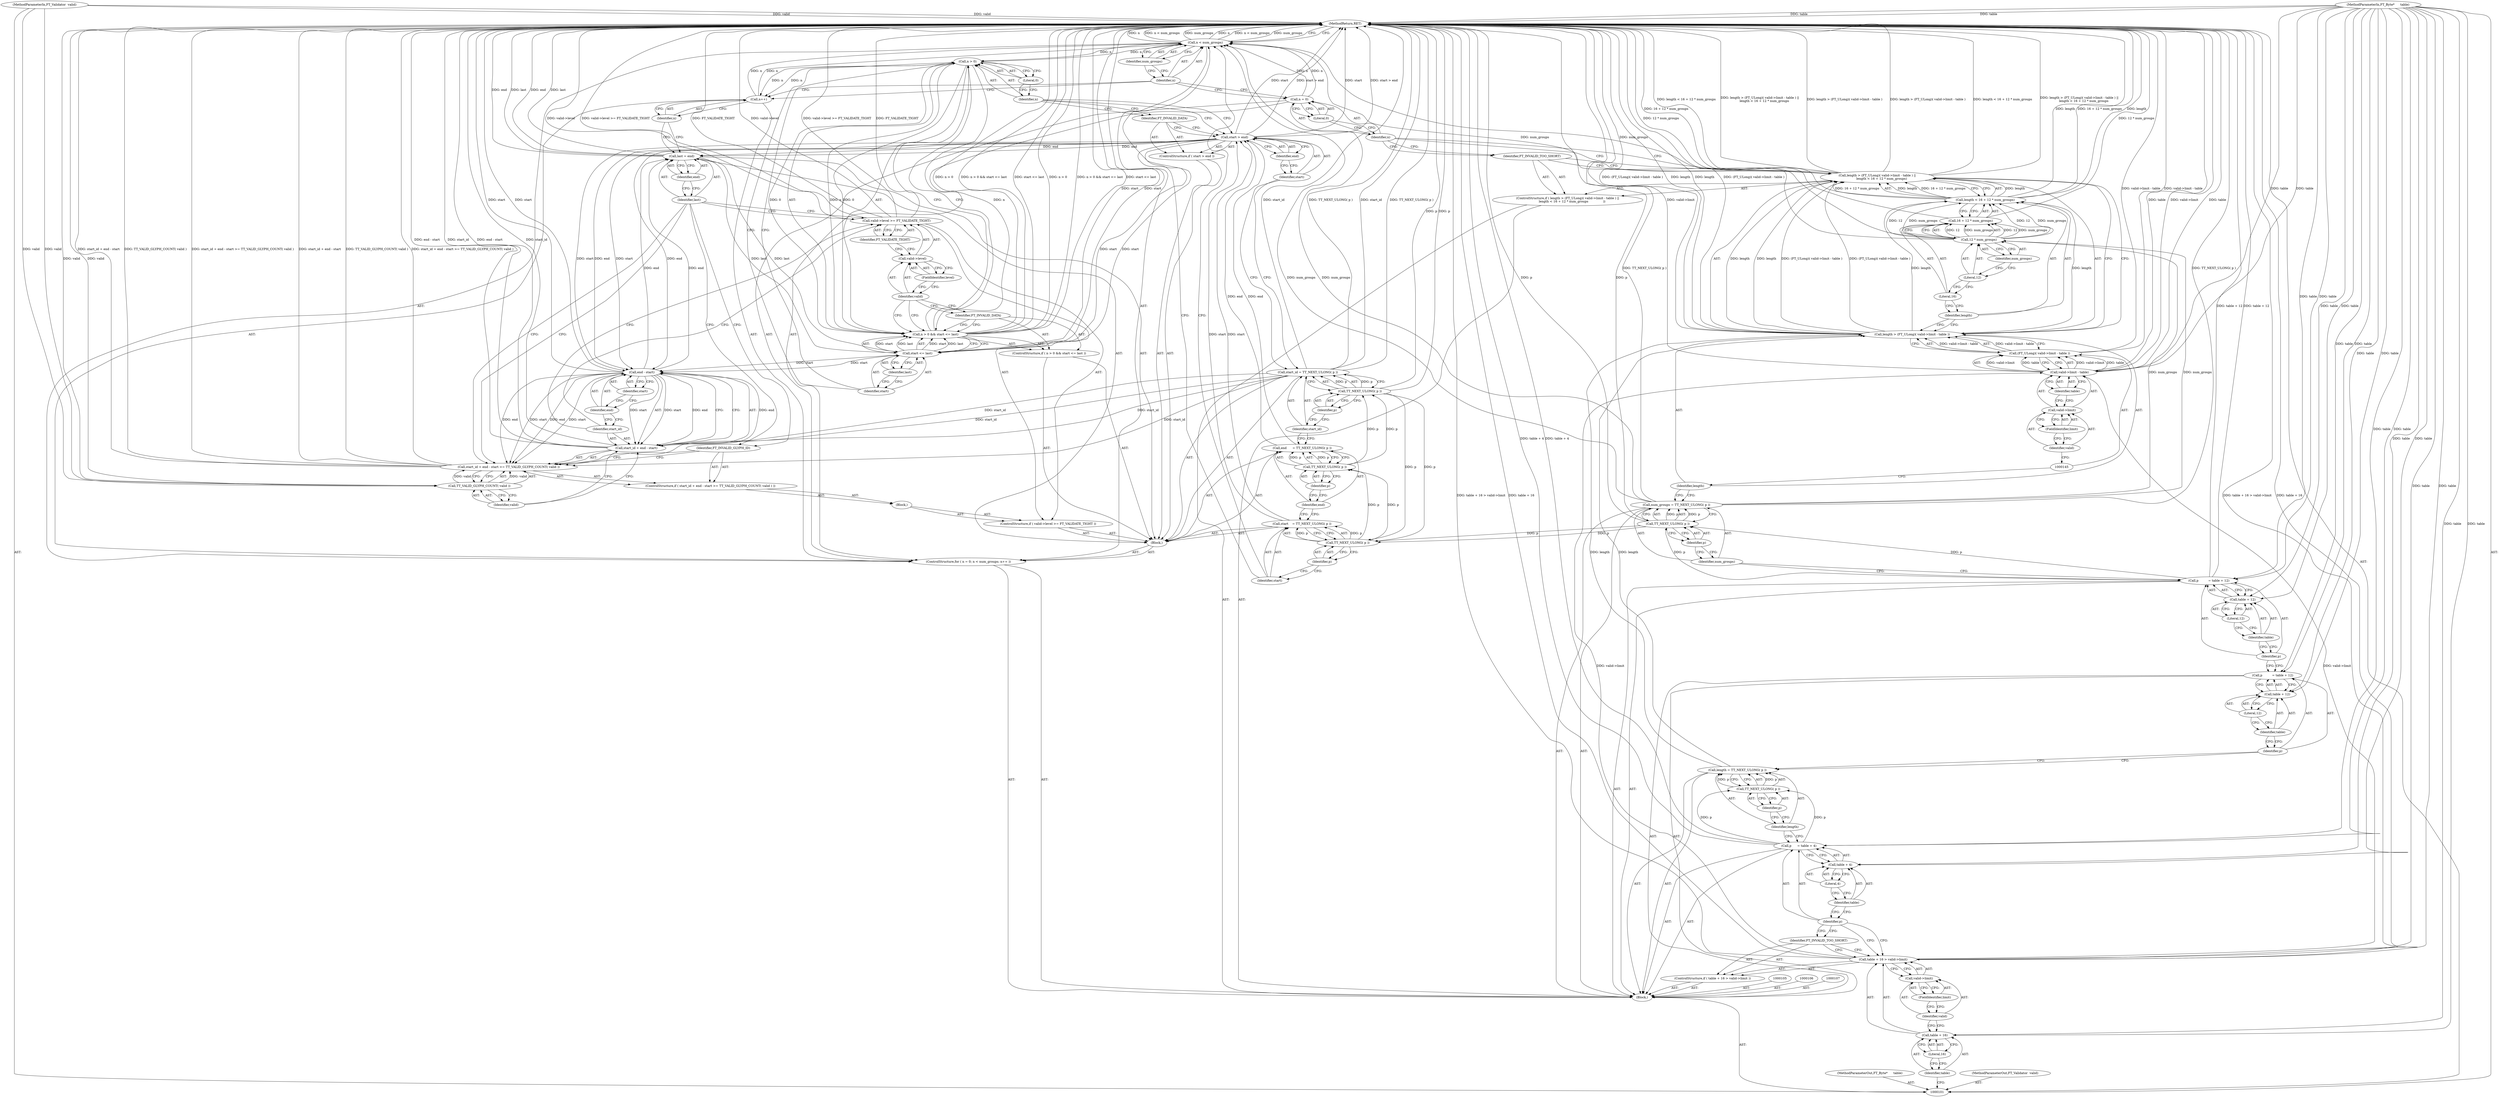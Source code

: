 digraph "0_savannah_a18788b14db60ae3673f932249cd02d33a227c4e_0" {
"1000215" [label="(MethodReturn,RET)"];
"1000102" [label="(MethodParameterIn,FT_Byte*      table)"];
"1000295" [label="(MethodParameterOut,FT_Byte*      table)"];
"1000116" [label="(Identifier,FT_INVALID_TOO_SHORT)"];
"1000119" [label="(Call,table + 4)"];
"1000120" [label="(Identifier,table)"];
"1000121" [label="(Literal,4)"];
"1000117" [label="(Call,p      = table + 4)"];
"1000118" [label="(Identifier,p)"];
"1000124" [label="(Call,TT_NEXT_ULONG( p ))"];
"1000125" [label="(Identifier,p)"];
"1000122" [label="(Call,length = TT_NEXT_ULONG( p ))"];
"1000123" [label="(Identifier,length)"];
"1000128" [label="(Call,table + 12)"];
"1000129" [label="(Identifier,table)"];
"1000130" [label="(Literal,12)"];
"1000126" [label="(Call,p          = table + 12)"];
"1000127" [label="(Identifier,p)"];
"1000133" [label="(Call,table + 12)"];
"1000134" [label="(Identifier,table)"];
"1000135" [label="(Literal,12)"];
"1000131" [label="(Call,p          = table + 12)"];
"1000132" [label="(Identifier,p)"];
"1000138" [label="(Call,TT_NEXT_ULONG( p ))"];
"1000139" [label="(Identifier,p)"];
"1000136" [label="(Call,num_groups = TT_NEXT_ULONG( p ))"];
"1000137" [label="(Identifier,num_groups)"];
"1000144" [label="(Call,(FT_ULong)( valid->limit - table ))"];
"1000146" [label="(Call,valid->limit - table)"];
"1000147" [label="(Call,valid->limit)"];
"1000148" [label="(Identifier,valid)"];
"1000149" [label="(FieldIdentifier,limit)"];
"1000140" [label="(ControlStructure,if ( length > (FT_ULong)( valid->limit - table ) ||\n         length < 16 + 12 * num_groups               ))"];
"1000150" [label="(Identifier,table)"];
"1000141" [label="(Call,length > (FT_ULong)( valid->limit - table ) ||\n         length < 16 + 12 * num_groups)"];
"1000142" [label="(Call,length > (FT_ULong)( valid->limit - table ))"];
"1000143" [label="(Identifier,length)"];
"1000103" [label="(MethodParameterIn,FT_Validator  valid)"];
"1000296" [label="(MethodParameterOut,FT_Validator  valid)"];
"1000153" [label="(Call,16 + 12 * num_groups)"];
"1000154" [label="(Literal,16)"];
"1000155" [label="(Call,12 * num_groups)"];
"1000156" [label="(Literal,12)"];
"1000157" [label="(Identifier,num_groups)"];
"1000151" [label="(Call,length < 16 + 12 * num_groups)"];
"1000152" [label="(Identifier,length)"];
"1000158" [label="(Identifier,FT_INVALID_TOO_SHORT)"];
"1000160" [label="(Call,n = 0)"];
"1000161" [label="(Identifier,n)"];
"1000162" [label="(Literal,0)"];
"1000163" [label="(Call,n < num_groups)"];
"1000164" [label="(Identifier,n)"];
"1000165" [label="(Identifier,num_groups)"];
"1000166" [label="(Call,n++)"];
"1000167" [label="(Identifier,n)"];
"1000159" [label="(ControlStructure,for ( n = 0; n < num_groups; n++ ))"];
"1000168" [label="(Block,)"];
"1000171" [label="(Call,TT_NEXT_ULONG( p ))"];
"1000172" [label="(Identifier,p)"];
"1000169" [label="(Call,start    = TT_NEXT_ULONG( p ))"];
"1000170" [label="(Identifier,start)"];
"1000175" [label="(Call,TT_NEXT_ULONG( p ))"];
"1000176" [label="(Identifier,p)"];
"1000173" [label="(Call,end      = TT_NEXT_ULONG( p ))"];
"1000174" [label="(Identifier,end)"];
"1000104" [label="(Block,)"];
"1000179" [label="(Call,TT_NEXT_ULONG( p ))"];
"1000180" [label="(Identifier,p)"];
"1000177" [label="(Call,start_id = TT_NEXT_ULONG( p ))"];
"1000178" [label="(Identifier,start_id)"];
"1000182" [label="(Call,start > end)"];
"1000183" [label="(Identifier,start)"];
"1000184" [label="(Identifier,end)"];
"1000181" [label="(ControlStructure,if ( start > end ))"];
"1000185" [label="(Identifier,FT_INVALID_DATA)"];
"1000187" [label="(Call,n > 0 && start <= last)"];
"1000188" [label="(Call,n > 0)"];
"1000189" [label="(Identifier,n)"];
"1000190" [label="(Literal,0)"];
"1000191" [label="(Call,start <= last)"];
"1000192" [label="(Identifier,start)"];
"1000193" [label="(Identifier,last)"];
"1000186" [label="(ControlStructure,if ( n > 0 && start <= last ))"];
"1000194" [label="(Identifier,FT_INVALID_DATA)"];
"1000196" [label="(Call,valid->level >= FT_VALIDATE_TIGHT)"];
"1000197" [label="(Call,valid->level)"];
"1000198" [label="(Identifier,valid)"];
"1000199" [label="(FieldIdentifier,level)"];
"1000200" [label="(Identifier,FT_VALIDATE_TIGHT)"];
"1000195" [label="(ControlStructure,if ( valid->level >= FT_VALIDATE_TIGHT ))"];
"1000201" [label="(Block,)"];
"1000202" [label="(ControlStructure,if ( start_id + end - start >= TT_VALID_GLYPH_COUNT( valid ) ))"];
"1000203" [label="(Call,start_id + end - start >= TT_VALID_GLYPH_COUNT( valid ))"];
"1000204" [label="(Call,start_id + end - start)"];
"1000205" [label="(Identifier,start_id)"];
"1000206" [label="(Call,end - start)"];
"1000207" [label="(Identifier,end)"];
"1000208" [label="(Identifier,start)"];
"1000209" [label="(Call,TT_VALID_GLYPH_COUNT( valid ))"];
"1000210" [label="(Identifier,valid)"];
"1000211" [label="(Identifier,FT_INVALID_GLYPH_ID)"];
"1000214" [label="(Identifier,end)"];
"1000212" [label="(Call,last = end)"];
"1000213" [label="(Identifier,last)"];
"1000112" [label="(Literal,16)"];
"1000113" [label="(Call,valid->limit)"];
"1000114" [label="(Identifier,valid)"];
"1000115" [label="(FieldIdentifier,limit)"];
"1000108" [label="(ControlStructure,if ( table + 16 > valid->limit ))"];
"1000109" [label="(Call,table + 16 > valid->limit)"];
"1000110" [label="(Call,table + 16)"];
"1000111" [label="(Identifier,table)"];
"1000215" -> "1000101"  [label="AST: "];
"1000215" -> "1000163"  [label="CFG: "];
"1000163" -> "1000215"  [label="DDG: n"];
"1000163" -> "1000215"  [label="DDG: n < num_groups"];
"1000163" -> "1000215"  [label="DDG: num_groups"];
"1000203" -> "1000215"  [label="DDG: TT_VALID_GLYPH_COUNT( valid )"];
"1000203" -> "1000215"  [label="DDG: start_id + end - start >= TT_VALID_GLYPH_COUNT( valid )"];
"1000203" -> "1000215"  [label="DDG: start_id + end - start"];
"1000196" -> "1000215"  [label="DDG: FT_VALIDATE_TIGHT"];
"1000196" -> "1000215"  [label="DDG: valid->level"];
"1000196" -> "1000215"  [label="DDG: valid->level >= FT_VALIDATE_TIGHT"];
"1000177" -> "1000215"  [label="DDG: TT_NEXT_ULONG( p )"];
"1000177" -> "1000215"  [label="DDG: start_id"];
"1000206" -> "1000215"  [label="DDG: start"];
"1000151" -> "1000215"  [label="DDG: 16 + 12 * num_groups"];
"1000151" -> "1000215"  [label="DDG: length"];
"1000136" -> "1000215"  [label="DDG: TT_NEXT_ULONG( p )"];
"1000109" -> "1000215"  [label="DDG: table + 16 > valid->limit"];
"1000109" -> "1000215"  [label="DDG: table + 16"];
"1000182" -> "1000215"  [label="DDG: start > end"];
"1000182" -> "1000215"  [label="DDG: start"];
"1000187" -> "1000215"  [label="DDG: n > 0"];
"1000187" -> "1000215"  [label="DDG: n > 0 && start <= last"];
"1000187" -> "1000215"  [label="DDG: start <= last"];
"1000141" -> "1000215"  [label="DDG: length > (FT_ULong)( valid->limit - table )"];
"1000141" -> "1000215"  [label="DDG: length < 16 + 12 * num_groups"];
"1000141" -> "1000215"  [label="DDG: length > (FT_ULong)( valid->limit - table ) ||\n         length < 16 + 12 * num_groups"];
"1000209" -> "1000215"  [label="DDG: valid"];
"1000212" -> "1000215"  [label="DDG: end"];
"1000212" -> "1000215"  [label="DDG: last"];
"1000204" -> "1000215"  [label="DDG: end - start"];
"1000204" -> "1000215"  [label="DDG: start_id"];
"1000138" -> "1000215"  [label="DDG: p"];
"1000153" -> "1000215"  [label="DDG: 12 * num_groups"];
"1000103" -> "1000215"  [label="DDG: valid"];
"1000142" -> "1000215"  [label="DDG: (FT_ULong)( valid->limit - table )"];
"1000142" -> "1000215"  [label="DDG: length"];
"1000179" -> "1000215"  [label="DDG: p"];
"1000131" -> "1000215"  [label="DDG: table + 12"];
"1000102" -> "1000215"  [label="DDG: table"];
"1000146" -> "1000215"  [label="DDG: table"];
"1000146" -> "1000215"  [label="DDG: valid->limit"];
"1000117" -> "1000215"  [label="DDG: table + 4"];
"1000144" -> "1000215"  [label="DDG: valid->limit - table"];
"1000191" -> "1000215"  [label="DDG: start"];
"1000102" -> "1000101"  [label="AST: "];
"1000102" -> "1000215"  [label="DDG: table"];
"1000102" -> "1000109"  [label="DDG: table"];
"1000102" -> "1000110"  [label="DDG: table"];
"1000102" -> "1000117"  [label="DDG: table"];
"1000102" -> "1000119"  [label="DDG: table"];
"1000102" -> "1000126"  [label="DDG: table"];
"1000102" -> "1000128"  [label="DDG: table"];
"1000102" -> "1000131"  [label="DDG: table"];
"1000102" -> "1000133"  [label="DDG: table"];
"1000102" -> "1000146"  [label="DDG: table"];
"1000295" -> "1000101"  [label="AST: "];
"1000116" -> "1000108"  [label="AST: "];
"1000116" -> "1000109"  [label="CFG: "];
"1000118" -> "1000116"  [label="CFG: "];
"1000119" -> "1000117"  [label="AST: "];
"1000119" -> "1000121"  [label="CFG: "];
"1000120" -> "1000119"  [label="AST: "];
"1000121" -> "1000119"  [label="AST: "];
"1000117" -> "1000119"  [label="CFG: "];
"1000102" -> "1000119"  [label="DDG: table"];
"1000120" -> "1000119"  [label="AST: "];
"1000120" -> "1000118"  [label="CFG: "];
"1000121" -> "1000120"  [label="CFG: "];
"1000121" -> "1000119"  [label="AST: "];
"1000121" -> "1000120"  [label="CFG: "];
"1000119" -> "1000121"  [label="CFG: "];
"1000117" -> "1000104"  [label="AST: "];
"1000117" -> "1000119"  [label="CFG: "];
"1000118" -> "1000117"  [label="AST: "];
"1000119" -> "1000117"  [label="AST: "];
"1000123" -> "1000117"  [label="CFG: "];
"1000117" -> "1000215"  [label="DDG: table + 4"];
"1000102" -> "1000117"  [label="DDG: table"];
"1000117" -> "1000124"  [label="DDG: p"];
"1000118" -> "1000117"  [label="AST: "];
"1000118" -> "1000116"  [label="CFG: "];
"1000118" -> "1000109"  [label="CFG: "];
"1000120" -> "1000118"  [label="CFG: "];
"1000124" -> "1000122"  [label="AST: "];
"1000124" -> "1000125"  [label="CFG: "];
"1000125" -> "1000124"  [label="AST: "];
"1000122" -> "1000124"  [label="CFG: "];
"1000124" -> "1000122"  [label="DDG: p"];
"1000117" -> "1000124"  [label="DDG: p"];
"1000125" -> "1000124"  [label="AST: "];
"1000125" -> "1000123"  [label="CFG: "];
"1000124" -> "1000125"  [label="CFG: "];
"1000122" -> "1000104"  [label="AST: "];
"1000122" -> "1000124"  [label="CFG: "];
"1000123" -> "1000122"  [label="AST: "];
"1000124" -> "1000122"  [label="AST: "];
"1000127" -> "1000122"  [label="CFG: "];
"1000124" -> "1000122"  [label="DDG: p"];
"1000122" -> "1000142"  [label="DDG: length"];
"1000123" -> "1000122"  [label="AST: "];
"1000123" -> "1000117"  [label="CFG: "];
"1000125" -> "1000123"  [label="CFG: "];
"1000128" -> "1000126"  [label="AST: "];
"1000128" -> "1000130"  [label="CFG: "];
"1000129" -> "1000128"  [label="AST: "];
"1000130" -> "1000128"  [label="AST: "];
"1000126" -> "1000128"  [label="CFG: "];
"1000102" -> "1000128"  [label="DDG: table"];
"1000129" -> "1000128"  [label="AST: "];
"1000129" -> "1000127"  [label="CFG: "];
"1000130" -> "1000129"  [label="CFG: "];
"1000130" -> "1000128"  [label="AST: "];
"1000130" -> "1000129"  [label="CFG: "];
"1000128" -> "1000130"  [label="CFG: "];
"1000126" -> "1000104"  [label="AST: "];
"1000126" -> "1000128"  [label="CFG: "];
"1000127" -> "1000126"  [label="AST: "];
"1000128" -> "1000126"  [label="AST: "];
"1000132" -> "1000126"  [label="CFG: "];
"1000102" -> "1000126"  [label="DDG: table"];
"1000127" -> "1000126"  [label="AST: "];
"1000127" -> "1000122"  [label="CFG: "];
"1000129" -> "1000127"  [label="CFG: "];
"1000133" -> "1000131"  [label="AST: "];
"1000133" -> "1000135"  [label="CFG: "];
"1000134" -> "1000133"  [label="AST: "];
"1000135" -> "1000133"  [label="AST: "];
"1000131" -> "1000133"  [label="CFG: "];
"1000102" -> "1000133"  [label="DDG: table"];
"1000134" -> "1000133"  [label="AST: "];
"1000134" -> "1000132"  [label="CFG: "];
"1000135" -> "1000134"  [label="CFG: "];
"1000135" -> "1000133"  [label="AST: "];
"1000135" -> "1000134"  [label="CFG: "];
"1000133" -> "1000135"  [label="CFG: "];
"1000131" -> "1000104"  [label="AST: "];
"1000131" -> "1000133"  [label="CFG: "];
"1000132" -> "1000131"  [label="AST: "];
"1000133" -> "1000131"  [label="AST: "];
"1000137" -> "1000131"  [label="CFG: "];
"1000131" -> "1000215"  [label="DDG: table + 12"];
"1000102" -> "1000131"  [label="DDG: table"];
"1000131" -> "1000138"  [label="DDG: p"];
"1000132" -> "1000131"  [label="AST: "];
"1000132" -> "1000126"  [label="CFG: "];
"1000134" -> "1000132"  [label="CFG: "];
"1000138" -> "1000136"  [label="AST: "];
"1000138" -> "1000139"  [label="CFG: "];
"1000139" -> "1000138"  [label="AST: "];
"1000136" -> "1000138"  [label="CFG: "];
"1000138" -> "1000215"  [label="DDG: p"];
"1000138" -> "1000136"  [label="DDG: p"];
"1000131" -> "1000138"  [label="DDG: p"];
"1000138" -> "1000171"  [label="DDG: p"];
"1000139" -> "1000138"  [label="AST: "];
"1000139" -> "1000137"  [label="CFG: "];
"1000138" -> "1000139"  [label="CFG: "];
"1000136" -> "1000104"  [label="AST: "];
"1000136" -> "1000138"  [label="CFG: "];
"1000137" -> "1000136"  [label="AST: "];
"1000138" -> "1000136"  [label="AST: "];
"1000143" -> "1000136"  [label="CFG: "];
"1000136" -> "1000215"  [label="DDG: TT_NEXT_ULONG( p )"];
"1000138" -> "1000136"  [label="DDG: p"];
"1000136" -> "1000155"  [label="DDG: num_groups"];
"1000136" -> "1000163"  [label="DDG: num_groups"];
"1000137" -> "1000136"  [label="AST: "];
"1000137" -> "1000131"  [label="CFG: "];
"1000139" -> "1000137"  [label="CFG: "];
"1000144" -> "1000142"  [label="AST: "];
"1000144" -> "1000146"  [label="CFG: "];
"1000145" -> "1000144"  [label="AST: "];
"1000146" -> "1000144"  [label="AST: "];
"1000142" -> "1000144"  [label="CFG: "];
"1000144" -> "1000215"  [label="DDG: valid->limit - table"];
"1000144" -> "1000142"  [label="DDG: valid->limit - table"];
"1000146" -> "1000144"  [label="DDG: valid->limit"];
"1000146" -> "1000144"  [label="DDG: table"];
"1000146" -> "1000144"  [label="AST: "];
"1000146" -> "1000150"  [label="CFG: "];
"1000147" -> "1000146"  [label="AST: "];
"1000150" -> "1000146"  [label="AST: "];
"1000144" -> "1000146"  [label="CFG: "];
"1000146" -> "1000215"  [label="DDG: table"];
"1000146" -> "1000215"  [label="DDG: valid->limit"];
"1000146" -> "1000144"  [label="DDG: valid->limit"];
"1000146" -> "1000144"  [label="DDG: table"];
"1000109" -> "1000146"  [label="DDG: valid->limit"];
"1000102" -> "1000146"  [label="DDG: table"];
"1000147" -> "1000146"  [label="AST: "];
"1000147" -> "1000149"  [label="CFG: "];
"1000148" -> "1000147"  [label="AST: "];
"1000149" -> "1000147"  [label="AST: "];
"1000150" -> "1000147"  [label="CFG: "];
"1000148" -> "1000147"  [label="AST: "];
"1000148" -> "1000145"  [label="CFG: "];
"1000149" -> "1000148"  [label="CFG: "];
"1000149" -> "1000147"  [label="AST: "];
"1000149" -> "1000148"  [label="CFG: "];
"1000147" -> "1000149"  [label="CFG: "];
"1000140" -> "1000104"  [label="AST: "];
"1000141" -> "1000140"  [label="AST: "];
"1000158" -> "1000140"  [label="AST: "];
"1000150" -> "1000146"  [label="AST: "];
"1000150" -> "1000147"  [label="CFG: "];
"1000146" -> "1000150"  [label="CFG: "];
"1000141" -> "1000140"  [label="AST: "];
"1000141" -> "1000142"  [label="CFG: "];
"1000141" -> "1000151"  [label="CFG: "];
"1000142" -> "1000141"  [label="AST: "];
"1000151" -> "1000141"  [label="AST: "];
"1000158" -> "1000141"  [label="CFG: "];
"1000161" -> "1000141"  [label="CFG: "];
"1000141" -> "1000215"  [label="DDG: length > (FT_ULong)( valid->limit - table )"];
"1000141" -> "1000215"  [label="DDG: length < 16 + 12 * num_groups"];
"1000141" -> "1000215"  [label="DDG: length > (FT_ULong)( valid->limit - table ) ||\n         length < 16 + 12 * num_groups"];
"1000142" -> "1000141"  [label="DDG: length"];
"1000142" -> "1000141"  [label="DDG: (FT_ULong)( valid->limit - table )"];
"1000151" -> "1000141"  [label="DDG: length"];
"1000151" -> "1000141"  [label="DDG: 16 + 12 * num_groups"];
"1000142" -> "1000141"  [label="AST: "];
"1000142" -> "1000144"  [label="CFG: "];
"1000143" -> "1000142"  [label="AST: "];
"1000144" -> "1000142"  [label="AST: "];
"1000152" -> "1000142"  [label="CFG: "];
"1000141" -> "1000142"  [label="CFG: "];
"1000142" -> "1000215"  [label="DDG: (FT_ULong)( valid->limit - table )"];
"1000142" -> "1000215"  [label="DDG: length"];
"1000142" -> "1000141"  [label="DDG: length"];
"1000142" -> "1000141"  [label="DDG: (FT_ULong)( valid->limit - table )"];
"1000122" -> "1000142"  [label="DDG: length"];
"1000144" -> "1000142"  [label="DDG: valid->limit - table"];
"1000142" -> "1000151"  [label="DDG: length"];
"1000143" -> "1000142"  [label="AST: "];
"1000143" -> "1000136"  [label="CFG: "];
"1000145" -> "1000143"  [label="CFG: "];
"1000103" -> "1000101"  [label="AST: "];
"1000103" -> "1000215"  [label="DDG: valid"];
"1000103" -> "1000209"  [label="DDG: valid"];
"1000296" -> "1000101"  [label="AST: "];
"1000153" -> "1000151"  [label="AST: "];
"1000153" -> "1000155"  [label="CFG: "];
"1000154" -> "1000153"  [label="AST: "];
"1000155" -> "1000153"  [label="AST: "];
"1000151" -> "1000153"  [label="CFG: "];
"1000153" -> "1000215"  [label="DDG: 12 * num_groups"];
"1000155" -> "1000153"  [label="DDG: 12"];
"1000155" -> "1000153"  [label="DDG: num_groups"];
"1000154" -> "1000153"  [label="AST: "];
"1000154" -> "1000152"  [label="CFG: "];
"1000156" -> "1000154"  [label="CFG: "];
"1000155" -> "1000153"  [label="AST: "];
"1000155" -> "1000157"  [label="CFG: "];
"1000156" -> "1000155"  [label="AST: "];
"1000157" -> "1000155"  [label="AST: "];
"1000153" -> "1000155"  [label="CFG: "];
"1000155" -> "1000151"  [label="DDG: 12"];
"1000155" -> "1000151"  [label="DDG: num_groups"];
"1000155" -> "1000153"  [label="DDG: 12"];
"1000155" -> "1000153"  [label="DDG: num_groups"];
"1000136" -> "1000155"  [label="DDG: num_groups"];
"1000155" -> "1000163"  [label="DDG: num_groups"];
"1000156" -> "1000155"  [label="AST: "];
"1000156" -> "1000154"  [label="CFG: "];
"1000157" -> "1000156"  [label="CFG: "];
"1000157" -> "1000155"  [label="AST: "];
"1000157" -> "1000156"  [label="CFG: "];
"1000155" -> "1000157"  [label="CFG: "];
"1000151" -> "1000141"  [label="AST: "];
"1000151" -> "1000153"  [label="CFG: "];
"1000152" -> "1000151"  [label="AST: "];
"1000153" -> "1000151"  [label="AST: "];
"1000141" -> "1000151"  [label="CFG: "];
"1000151" -> "1000215"  [label="DDG: 16 + 12 * num_groups"];
"1000151" -> "1000215"  [label="DDG: length"];
"1000151" -> "1000141"  [label="DDG: length"];
"1000151" -> "1000141"  [label="DDG: 16 + 12 * num_groups"];
"1000142" -> "1000151"  [label="DDG: length"];
"1000155" -> "1000151"  [label="DDG: 12"];
"1000155" -> "1000151"  [label="DDG: num_groups"];
"1000152" -> "1000151"  [label="AST: "];
"1000152" -> "1000142"  [label="CFG: "];
"1000154" -> "1000152"  [label="CFG: "];
"1000158" -> "1000140"  [label="AST: "];
"1000158" -> "1000141"  [label="CFG: "];
"1000161" -> "1000158"  [label="CFG: "];
"1000160" -> "1000159"  [label="AST: "];
"1000160" -> "1000162"  [label="CFG: "];
"1000161" -> "1000160"  [label="AST: "];
"1000162" -> "1000160"  [label="AST: "];
"1000164" -> "1000160"  [label="CFG: "];
"1000160" -> "1000163"  [label="DDG: n"];
"1000161" -> "1000160"  [label="AST: "];
"1000161" -> "1000158"  [label="CFG: "];
"1000161" -> "1000141"  [label="CFG: "];
"1000162" -> "1000161"  [label="CFG: "];
"1000162" -> "1000160"  [label="AST: "];
"1000162" -> "1000161"  [label="CFG: "];
"1000160" -> "1000162"  [label="CFG: "];
"1000163" -> "1000159"  [label="AST: "];
"1000163" -> "1000165"  [label="CFG: "];
"1000164" -> "1000163"  [label="AST: "];
"1000165" -> "1000163"  [label="AST: "];
"1000170" -> "1000163"  [label="CFG: "];
"1000215" -> "1000163"  [label="CFG: "];
"1000163" -> "1000215"  [label="DDG: n"];
"1000163" -> "1000215"  [label="DDG: n < num_groups"];
"1000163" -> "1000215"  [label="DDG: num_groups"];
"1000166" -> "1000163"  [label="DDG: n"];
"1000160" -> "1000163"  [label="DDG: n"];
"1000155" -> "1000163"  [label="DDG: num_groups"];
"1000136" -> "1000163"  [label="DDG: num_groups"];
"1000163" -> "1000188"  [label="DDG: n"];
"1000164" -> "1000163"  [label="AST: "];
"1000164" -> "1000160"  [label="CFG: "];
"1000164" -> "1000166"  [label="CFG: "];
"1000165" -> "1000164"  [label="CFG: "];
"1000165" -> "1000163"  [label="AST: "];
"1000165" -> "1000164"  [label="CFG: "];
"1000163" -> "1000165"  [label="CFG: "];
"1000166" -> "1000159"  [label="AST: "];
"1000166" -> "1000167"  [label="CFG: "];
"1000167" -> "1000166"  [label="AST: "];
"1000164" -> "1000166"  [label="CFG: "];
"1000166" -> "1000163"  [label="DDG: n"];
"1000188" -> "1000166"  [label="DDG: n"];
"1000167" -> "1000166"  [label="AST: "];
"1000167" -> "1000212"  [label="CFG: "];
"1000166" -> "1000167"  [label="CFG: "];
"1000159" -> "1000104"  [label="AST: "];
"1000160" -> "1000159"  [label="AST: "];
"1000163" -> "1000159"  [label="AST: "];
"1000166" -> "1000159"  [label="AST: "];
"1000168" -> "1000159"  [label="AST: "];
"1000168" -> "1000159"  [label="AST: "];
"1000169" -> "1000168"  [label="AST: "];
"1000173" -> "1000168"  [label="AST: "];
"1000177" -> "1000168"  [label="AST: "];
"1000181" -> "1000168"  [label="AST: "];
"1000186" -> "1000168"  [label="AST: "];
"1000195" -> "1000168"  [label="AST: "];
"1000212" -> "1000168"  [label="AST: "];
"1000171" -> "1000169"  [label="AST: "];
"1000171" -> "1000172"  [label="CFG: "];
"1000172" -> "1000171"  [label="AST: "];
"1000169" -> "1000171"  [label="CFG: "];
"1000171" -> "1000169"  [label="DDG: p"];
"1000138" -> "1000171"  [label="DDG: p"];
"1000179" -> "1000171"  [label="DDG: p"];
"1000171" -> "1000175"  [label="DDG: p"];
"1000172" -> "1000171"  [label="AST: "];
"1000172" -> "1000170"  [label="CFG: "];
"1000171" -> "1000172"  [label="CFG: "];
"1000169" -> "1000168"  [label="AST: "];
"1000169" -> "1000171"  [label="CFG: "];
"1000170" -> "1000169"  [label="AST: "];
"1000171" -> "1000169"  [label="AST: "];
"1000174" -> "1000169"  [label="CFG: "];
"1000171" -> "1000169"  [label="DDG: p"];
"1000169" -> "1000182"  [label="DDG: start"];
"1000170" -> "1000169"  [label="AST: "];
"1000170" -> "1000163"  [label="CFG: "];
"1000172" -> "1000170"  [label="CFG: "];
"1000175" -> "1000173"  [label="AST: "];
"1000175" -> "1000176"  [label="CFG: "];
"1000176" -> "1000175"  [label="AST: "];
"1000173" -> "1000175"  [label="CFG: "];
"1000175" -> "1000173"  [label="DDG: p"];
"1000171" -> "1000175"  [label="DDG: p"];
"1000175" -> "1000179"  [label="DDG: p"];
"1000176" -> "1000175"  [label="AST: "];
"1000176" -> "1000174"  [label="CFG: "];
"1000175" -> "1000176"  [label="CFG: "];
"1000173" -> "1000168"  [label="AST: "];
"1000173" -> "1000175"  [label="CFG: "];
"1000174" -> "1000173"  [label="AST: "];
"1000175" -> "1000173"  [label="AST: "];
"1000178" -> "1000173"  [label="CFG: "];
"1000175" -> "1000173"  [label="DDG: p"];
"1000173" -> "1000182"  [label="DDG: end"];
"1000174" -> "1000173"  [label="AST: "];
"1000174" -> "1000169"  [label="CFG: "];
"1000176" -> "1000174"  [label="CFG: "];
"1000104" -> "1000101"  [label="AST: "];
"1000105" -> "1000104"  [label="AST: "];
"1000106" -> "1000104"  [label="AST: "];
"1000107" -> "1000104"  [label="AST: "];
"1000108" -> "1000104"  [label="AST: "];
"1000117" -> "1000104"  [label="AST: "];
"1000122" -> "1000104"  [label="AST: "];
"1000126" -> "1000104"  [label="AST: "];
"1000131" -> "1000104"  [label="AST: "];
"1000136" -> "1000104"  [label="AST: "];
"1000140" -> "1000104"  [label="AST: "];
"1000159" -> "1000104"  [label="AST: "];
"1000179" -> "1000177"  [label="AST: "];
"1000179" -> "1000180"  [label="CFG: "];
"1000180" -> "1000179"  [label="AST: "];
"1000177" -> "1000179"  [label="CFG: "];
"1000179" -> "1000215"  [label="DDG: p"];
"1000179" -> "1000171"  [label="DDG: p"];
"1000179" -> "1000177"  [label="DDG: p"];
"1000175" -> "1000179"  [label="DDG: p"];
"1000180" -> "1000179"  [label="AST: "];
"1000180" -> "1000178"  [label="CFG: "];
"1000179" -> "1000180"  [label="CFG: "];
"1000177" -> "1000168"  [label="AST: "];
"1000177" -> "1000179"  [label="CFG: "];
"1000178" -> "1000177"  [label="AST: "];
"1000179" -> "1000177"  [label="AST: "];
"1000183" -> "1000177"  [label="CFG: "];
"1000177" -> "1000215"  [label="DDG: TT_NEXT_ULONG( p )"];
"1000177" -> "1000215"  [label="DDG: start_id"];
"1000179" -> "1000177"  [label="DDG: p"];
"1000177" -> "1000203"  [label="DDG: start_id"];
"1000177" -> "1000204"  [label="DDG: start_id"];
"1000178" -> "1000177"  [label="AST: "];
"1000178" -> "1000173"  [label="CFG: "];
"1000180" -> "1000178"  [label="CFG: "];
"1000182" -> "1000181"  [label="AST: "];
"1000182" -> "1000184"  [label="CFG: "];
"1000183" -> "1000182"  [label="AST: "];
"1000184" -> "1000182"  [label="AST: "];
"1000185" -> "1000182"  [label="CFG: "];
"1000189" -> "1000182"  [label="CFG: "];
"1000182" -> "1000215"  [label="DDG: start > end"];
"1000182" -> "1000215"  [label="DDG: start"];
"1000169" -> "1000182"  [label="DDG: start"];
"1000173" -> "1000182"  [label="DDG: end"];
"1000182" -> "1000191"  [label="DDG: start"];
"1000182" -> "1000206"  [label="DDG: end"];
"1000182" -> "1000206"  [label="DDG: start"];
"1000182" -> "1000212"  [label="DDG: end"];
"1000183" -> "1000182"  [label="AST: "];
"1000183" -> "1000177"  [label="CFG: "];
"1000184" -> "1000183"  [label="CFG: "];
"1000184" -> "1000182"  [label="AST: "];
"1000184" -> "1000183"  [label="CFG: "];
"1000182" -> "1000184"  [label="CFG: "];
"1000181" -> "1000168"  [label="AST: "];
"1000182" -> "1000181"  [label="AST: "];
"1000185" -> "1000181"  [label="AST: "];
"1000185" -> "1000181"  [label="AST: "];
"1000185" -> "1000182"  [label="CFG: "];
"1000189" -> "1000185"  [label="CFG: "];
"1000187" -> "1000186"  [label="AST: "];
"1000187" -> "1000188"  [label="CFG: "];
"1000187" -> "1000191"  [label="CFG: "];
"1000188" -> "1000187"  [label="AST: "];
"1000191" -> "1000187"  [label="AST: "];
"1000194" -> "1000187"  [label="CFG: "];
"1000198" -> "1000187"  [label="CFG: "];
"1000187" -> "1000215"  [label="DDG: n > 0"];
"1000187" -> "1000215"  [label="DDG: n > 0 && start <= last"];
"1000187" -> "1000215"  [label="DDG: start <= last"];
"1000188" -> "1000187"  [label="DDG: n"];
"1000188" -> "1000187"  [label="DDG: 0"];
"1000191" -> "1000187"  [label="DDG: start"];
"1000191" -> "1000187"  [label="DDG: last"];
"1000188" -> "1000187"  [label="AST: "];
"1000188" -> "1000190"  [label="CFG: "];
"1000189" -> "1000188"  [label="AST: "];
"1000190" -> "1000188"  [label="AST: "];
"1000192" -> "1000188"  [label="CFG: "];
"1000187" -> "1000188"  [label="CFG: "];
"1000188" -> "1000166"  [label="DDG: n"];
"1000188" -> "1000187"  [label="DDG: n"];
"1000188" -> "1000187"  [label="DDG: 0"];
"1000163" -> "1000188"  [label="DDG: n"];
"1000189" -> "1000188"  [label="AST: "];
"1000189" -> "1000185"  [label="CFG: "];
"1000189" -> "1000182"  [label="CFG: "];
"1000190" -> "1000189"  [label="CFG: "];
"1000190" -> "1000188"  [label="AST: "];
"1000190" -> "1000189"  [label="CFG: "];
"1000188" -> "1000190"  [label="CFG: "];
"1000191" -> "1000187"  [label="AST: "];
"1000191" -> "1000193"  [label="CFG: "];
"1000192" -> "1000191"  [label="AST: "];
"1000193" -> "1000191"  [label="AST: "];
"1000187" -> "1000191"  [label="CFG: "];
"1000191" -> "1000215"  [label="DDG: start"];
"1000191" -> "1000187"  [label="DDG: start"];
"1000191" -> "1000187"  [label="DDG: last"];
"1000182" -> "1000191"  [label="DDG: start"];
"1000212" -> "1000191"  [label="DDG: last"];
"1000191" -> "1000206"  [label="DDG: start"];
"1000192" -> "1000191"  [label="AST: "];
"1000192" -> "1000188"  [label="CFG: "];
"1000193" -> "1000192"  [label="CFG: "];
"1000193" -> "1000191"  [label="AST: "];
"1000193" -> "1000192"  [label="CFG: "];
"1000191" -> "1000193"  [label="CFG: "];
"1000186" -> "1000168"  [label="AST: "];
"1000187" -> "1000186"  [label="AST: "];
"1000194" -> "1000186"  [label="AST: "];
"1000194" -> "1000186"  [label="AST: "];
"1000194" -> "1000187"  [label="CFG: "];
"1000198" -> "1000194"  [label="CFG: "];
"1000196" -> "1000195"  [label="AST: "];
"1000196" -> "1000200"  [label="CFG: "];
"1000197" -> "1000196"  [label="AST: "];
"1000200" -> "1000196"  [label="AST: "];
"1000205" -> "1000196"  [label="CFG: "];
"1000213" -> "1000196"  [label="CFG: "];
"1000196" -> "1000215"  [label="DDG: FT_VALIDATE_TIGHT"];
"1000196" -> "1000215"  [label="DDG: valid->level"];
"1000196" -> "1000215"  [label="DDG: valid->level >= FT_VALIDATE_TIGHT"];
"1000197" -> "1000196"  [label="AST: "];
"1000197" -> "1000199"  [label="CFG: "];
"1000198" -> "1000197"  [label="AST: "];
"1000199" -> "1000197"  [label="AST: "];
"1000200" -> "1000197"  [label="CFG: "];
"1000198" -> "1000197"  [label="AST: "];
"1000198" -> "1000194"  [label="CFG: "];
"1000198" -> "1000187"  [label="CFG: "];
"1000199" -> "1000198"  [label="CFG: "];
"1000199" -> "1000197"  [label="AST: "];
"1000199" -> "1000198"  [label="CFG: "];
"1000197" -> "1000199"  [label="CFG: "];
"1000200" -> "1000196"  [label="AST: "];
"1000200" -> "1000197"  [label="CFG: "];
"1000196" -> "1000200"  [label="CFG: "];
"1000195" -> "1000168"  [label="AST: "];
"1000196" -> "1000195"  [label="AST: "];
"1000201" -> "1000195"  [label="AST: "];
"1000201" -> "1000195"  [label="AST: "];
"1000202" -> "1000201"  [label="AST: "];
"1000202" -> "1000201"  [label="AST: "];
"1000203" -> "1000202"  [label="AST: "];
"1000211" -> "1000202"  [label="AST: "];
"1000203" -> "1000202"  [label="AST: "];
"1000203" -> "1000209"  [label="CFG: "];
"1000204" -> "1000203"  [label="AST: "];
"1000209" -> "1000203"  [label="AST: "];
"1000211" -> "1000203"  [label="CFG: "];
"1000213" -> "1000203"  [label="CFG: "];
"1000203" -> "1000215"  [label="DDG: TT_VALID_GLYPH_COUNT( valid )"];
"1000203" -> "1000215"  [label="DDG: start_id + end - start >= TT_VALID_GLYPH_COUNT( valid )"];
"1000203" -> "1000215"  [label="DDG: start_id + end - start"];
"1000177" -> "1000203"  [label="DDG: start_id"];
"1000206" -> "1000203"  [label="DDG: end"];
"1000206" -> "1000203"  [label="DDG: start"];
"1000209" -> "1000203"  [label="DDG: valid"];
"1000204" -> "1000203"  [label="AST: "];
"1000204" -> "1000206"  [label="CFG: "];
"1000205" -> "1000204"  [label="AST: "];
"1000206" -> "1000204"  [label="AST: "];
"1000210" -> "1000204"  [label="CFG: "];
"1000204" -> "1000215"  [label="DDG: end - start"];
"1000204" -> "1000215"  [label="DDG: start_id"];
"1000177" -> "1000204"  [label="DDG: start_id"];
"1000206" -> "1000204"  [label="DDG: end"];
"1000206" -> "1000204"  [label="DDG: start"];
"1000205" -> "1000204"  [label="AST: "];
"1000205" -> "1000196"  [label="CFG: "];
"1000207" -> "1000205"  [label="CFG: "];
"1000206" -> "1000204"  [label="AST: "];
"1000206" -> "1000208"  [label="CFG: "];
"1000207" -> "1000206"  [label="AST: "];
"1000208" -> "1000206"  [label="AST: "];
"1000204" -> "1000206"  [label="CFG: "];
"1000206" -> "1000215"  [label="DDG: start"];
"1000206" -> "1000203"  [label="DDG: end"];
"1000206" -> "1000203"  [label="DDG: start"];
"1000206" -> "1000204"  [label="DDG: end"];
"1000206" -> "1000204"  [label="DDG: start"];
"1000182" -> "1000206"  [label="DDG: end"];
"1000182" -> "1000206"  [label="DDG: start"];
"1000191" -> "1000206"  [label="DDG: start"];
"1000206" -> "1000212"  [label="DDG: end"];
"1000207" -> "1000206"  [label="AST: "];
"1000207" -> "1000205"  [label="CFG: "];
"1000208" -> "1000207"  [label="CFG: "];
"1000208" -> "1000206"  [label="AST: "];
"1000208" -> "1000207"  [label="CFG: "];
"1000206" -> "1000208"  [label="CFG: "];
"1000209" -> "1000203"  [label="AST: "];
"1000209" -> "1000210"  [label="CFG: "];
"1000210" -> "1000209"  [label="AST: "];
"1000203" -> "1000209"  [label="CFG: "];
"1000209" -> "1000215"  [label="DDG: valid"];
"1000209" -> "1000203"  [label="DDG: valid"];
"1000103" -> "1000209"  [label="DDG: valid"];
"1000210" -> "1000209"  [label="AST: "];
"1000210" -> "1000204"  [label="CFG: "];
"1000209" -> "1000210"  [label="CFG: "];
"1000211" -> "1000202"  [label="AST: "];
"1000211" -> "1000203"  [label="CFG: "];
"1000213" -> "1000211"  [label="CFG: "];
"1000214" -> "1000212"  [label="AST: "];
"1000214" -> "1000213"  [label="CFG: "];
"1000212" -> "1000214"  [label="CFG: "];
"1000212" -> "1000168"  [label="AST: "];
"1000212" -> "1000214"  [label="CFG: "];
"1000213" -> "1000212"  [label="AST: "];
"1000214" -> "1000212"  [label="AST: "];
"1000167" -> "1000212"  [label="CFG: "];
"1000212" -> "1000215"  [label="DDG: end"];
"1000212" -> "1000215"  [label="DDG: last"];
"1000212" -> "1000191"  [label="DDG: last"];
"1000182" -> "1000212"  [label="DDG: end"];
"1000206" -> "1000212"  [label="DDG: end"];
"1000213" -> "1000212"  [label="AST: "];
"1000213" -> "1000211"  [label="CFG: "];
"1000213" -> "1000203"  [label="CFG: "];
"1000213" -> "1000196"  [label="CFG: "];
"1000214" -> "1000213"  [label="CFG: "];
"1000112" -> "1000110"  [label="AST: "];
"1000112" -> "1000111"  [label="CFG: "];
"1000110" -> "1000112"  [label="CFG: "];
"1000113" -> "1000109"  [label="AST: "];
"1000113" -> "1000115"  [label="CFG: "];
"1000114" -> "1000113"  [label="AST: "];
"1000115" -> "1000113"  [label="AST: "];
"1000109" -> "1000113"  [label="CFG: "];
"1000114" -> "1000113"  [label="AST: "];
"1000114" -> "1000110"  [label="CFG: "];
"1000115" -> "1000114"  [label="CFG: "];
"1000115" -> "1000113"  [label="AST: "];
"1000115" -> "1000114"  [label="CFG: "];
"1000113" -> "1000115"  [label="CFG: "];
"1000108" -> "1000104"  [label="AST: "];
"1000109" -> "1000108"  [label="AST: "];
"1000116" -> "1000108"  [label="AST: "];
"1000109" -> "1000108"  [label="AST: "];
"1000109" -> "1000113"  [label="CFG: "];
"1000110" -> "1000109"  [label="AST: "];
"1000113" -> "1000109"  [label="AST: "];
"1000116" -> "1000109"  [label="CFG: "];
"1000118" -> "1000109"  [label="CFG: "];
"1000109" -> "1000215"  [label="DDG: table + 16 > valid->limit"];
"1000109" -> "1000215"  [label="DDG: table + 16"];
"1000102" -> "1000109"  [label="DDG: table"];
"1000109" -> "1000146"  [label="DDG: valid->limit"];
"1000110" -> "1000109"  [label="AST: "];
"1000110" -> "1000112"  [label="CFG: "];
"1000111" -> "1000110"  [label="AST: "];
"1000112" -> "1000110"  [label="AST: "];
"1000114" -> "1000110"  [label="CFG: "];
"1000102" -> "1000110"  [label="DDG: table"];
"1000111" -> "1000110"  [label="AST: "];
"1000111" -> "1000101"  [label="CFG: "];
"1000112" -> "1000111"  [label="CFG: "];
}
